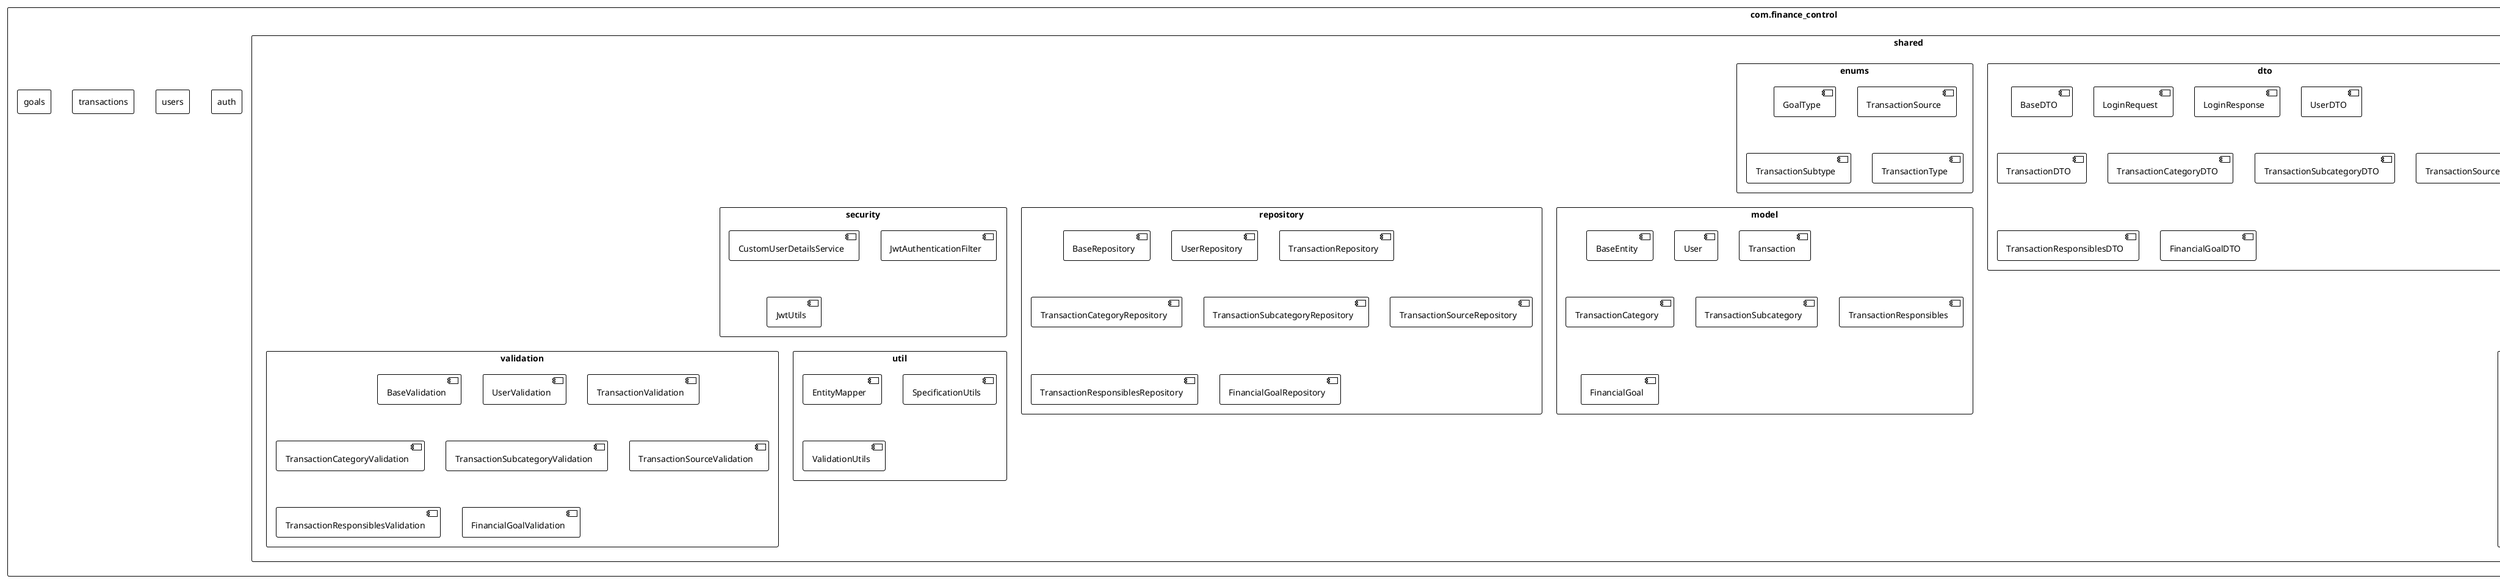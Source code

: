 @startuml Package Structure
!theme plain
skinparam backgroundColor #FFFFFF
skinparam packageStyle rectangle

package "com.finance_control" {
    package "shared" {
        package "config" {
            [JpaAuditingConfig]
            [OpenApiConfig]
            [SecurityConfig]
            [WebConfig]
        }
        
        package "context" {
            [UserContext]
        }
        
        package "controller" {
            [BaseController]
            [CrudApi]
        }
        
        package "dto" {
            [BaseDTO]
        }
        
        package "enums" {
            [GoalType]
            [TransactionSource]
            [TransactionSubtype]
            [TransactionType]
        }
        
        package "exception" {
            [EntityMappingException]
            [EntityNotFoundException]
            [ErrorResponse]
            [GlobalExceptionHandler]
        }
        
        package "model" {
            [BaseEntity]
        }
        
        package "repository" {
            [BaseRepository]
        }
        
        package "security" {
            [CustomUserDetailsService]
            [JwtAuthenticationFilter]
            [JwtUtils]
        }
        
        package "service" {
            [BaseService]
            [NameBasedService]
            [UserAwareBaseService]
        }
        
        package "util" {
            [EntityMapper]
            [SpecificationUtils]
            [ValidationUtils]
        }
        
        package "validation" {
            [BaseValidation]
        }
    }
    
    package "auth" {
        package "controller" {
            [AuthController]
        }
        
        package "dto" {
            [LoginRequest]
            [LoginResponse]
        }
        
        package "service" {
            [AuthService]
        }
    }
    
    package "users" {
        package "controller" {
            [UserController]
        }
        
        package "dto" {
            [UserDTO]
        }
        
        package "model" {
            [User]
        }
        
        package "repository" {
            [UserRepository]
        }
        
        package "service" {
            [UserService]
        }
        
        package "validation" {
            [UserValidation]
        }
    }
    
    package "transactions" {
        package "controller" {
            [TransactionController]
            [TransactionCategoryController]
            [TransactionSubcategoryController]
            [TransactionSourceController]
            [TransactionResponsiblesController]
        }
        
        package "dto" {
            [TransactionDTO]
            [TransactionCategoryDTO]
            [TransactionSubcategoryDTO]
            [TransactionSourceDTO]
            [TransactionResponsiblesDTO]
        }
        
        package "model" {
            [Transaction]
            [TransactionCategory]
            [TransactionSubcategory]
            [TransactionSource]
            [TransactionResponsibles]
        }
        
        package "repository" {
            [TransactionRepository]
            [TransactionCategoryRepository]
            [TransactionSubcategoryRepository]
            [TransactionSourceRepository]
            [TransactionResponsiblesRepository]
        }
        
        package "service" {
            [TransactionService]
            [TransactionCategoryService]
            [TransactionSubcategoryService]
            [TransactionSourceService]
            [TransactionResponsiblesService]
        }
        
        package "validation" {
            [TransactionValidation]
            [TransactionCategoryValidation]
            [TransactionSubcategoryValidation]
            [TransactionSourceValidation]
            [TransactionResponsiblesValidation]
        }
    }
    
    package "goals" {
        package "controller" {
            [FinancialGoalController]
        }
        
        package "dto" {
            [FinancialGoalDTO]
        }
        
        package "model" {
            [FinancialGoal]
        }
        
        package "repository" {
            [FinancialGoalRepository]
        }
        
        package "service" {
            [FinancialGoalService]
        }
        
        package "validation" {
            [FinancialGoalValidation]
        }
    }
}

@enduml 